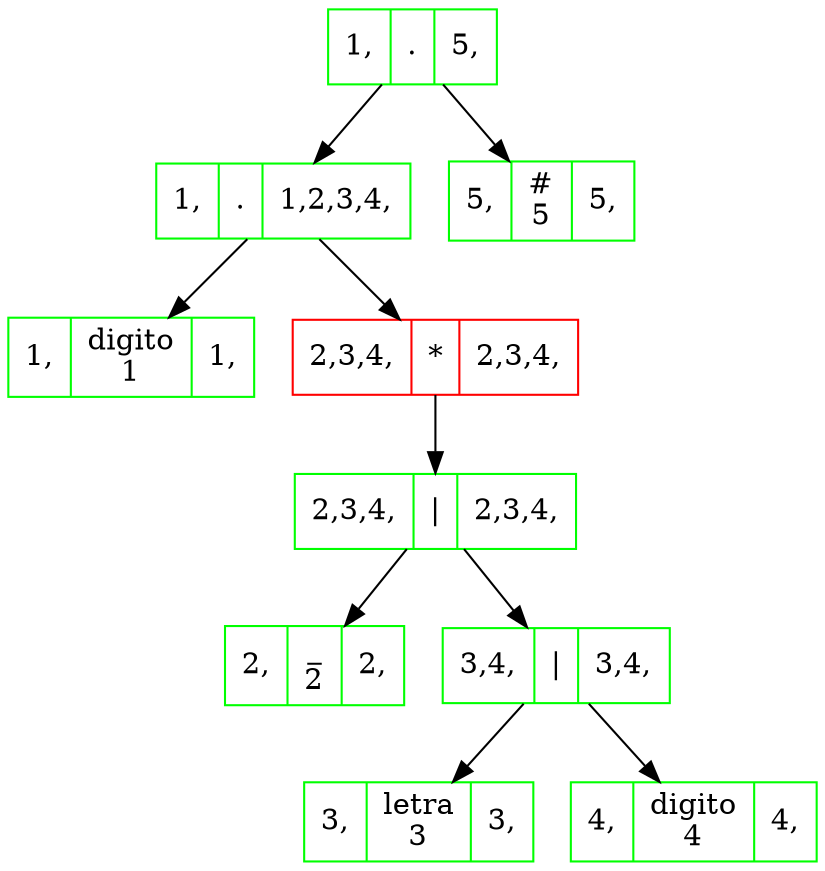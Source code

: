 digraph structs { 
node[shape = box]; 
node[shape = box, color = green]; 
Nodo380242442[shape=record, label = "<f0> 1, | <f1>. | <f2> 5,"];
node[shape = box, color = green]; 
Nodo125881207[shape=record, label = "<f0> 1, | <f1>. | <f2> 1,2,3,4,"];
node[shape = box, color = green]; 
Nodo1763344271[shape=record, label = "<f0> 1, | <f1>digito\n1 | <f2> 1,"];
node[shape = box, color = red]; 
Nodo1353170030[shape=record, label = "<f0> 2,3,4, | <f1>* | <f2> 2,3,4,"];
node[shape = box, color = green]; 
Nodo370869802[shape=record, label = "<f0> 2,3,4, | <f1>\| | <f2> 2,3,4,"];
node[shape = box, color = green]; 
Nodo398572781[shape=record, label = "<f0> 2, | <f1>_\n2 | <f2> 2,"];
node[shape = box, color = green]; 
Nodo765284253[shape=record, label = "<f0> 3,4, | <f1>\| | <f2> 3,4,"];
node[shape = box, color = green]; 
Nodo1077199500[shape=record, label = "<f0> 3, | <f1>letra\n3 | <f2> 3,"];
node[shape = box, color = green]; 
Nodo240166646[shape=record, label = "<f0> 4, | <f1>digito\n4 | <f2> 4,"];
node[shape = box, color = green]; 
Nodo351028485[shape=record, label = "<f0> 5, | <f1>#\n5 | <f2> 5,"];

Nodo380242442 -> Nodo125881207; 

Nodo380242442 -> Nodo351028485; 

Nodo125881207 -> Nodo1763344271; 

Nodo125881207 -> Nodo1353170030; 

Nodo1353170030 -> Nodo370869802; 

Nodo370869802 -> Nodo398572781; 

Nodo370869802 -> Nodo765284253; 

Nodo765284253 -> Nodo1077199500; 

Nodo765284253 -> Nodo240166646; 
}
